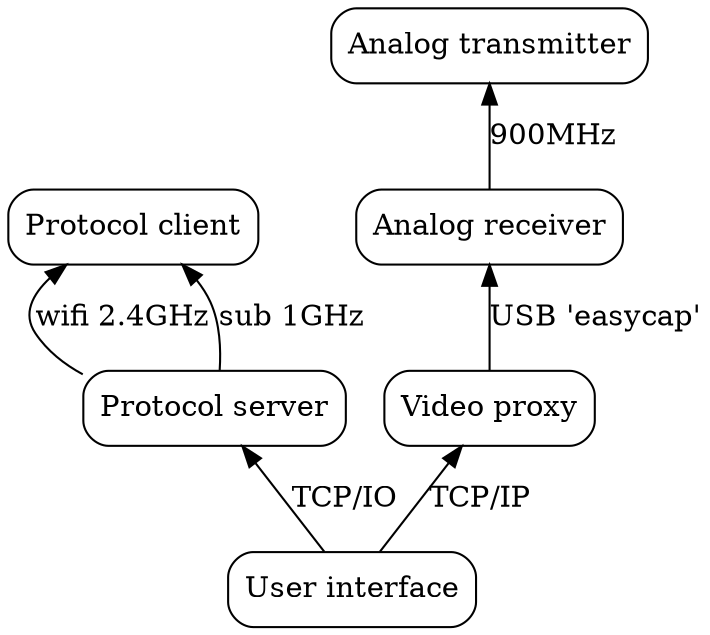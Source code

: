 digraph {
        #rankdir=RL;
        edge [dir=back];
        node [shape=box, style=rounded];

        subgraph Lazik {
                 subgraph main {
                          label = "Beaglebone";
                          client [label="Protocol client"];
                 }
                 transmitter [label="Analog transmitter"];
        }

        subgraph Groundstation {
                 label = "ground station";
                 server [label="Protocol server"];
                 ui [label="User interface"];
                 receiver [label="Analog receiver"];
                 videoproxy [label="Video proxy"];

                 receiver -> videoproxy [label="USB 'easycap'"];
                 videoproxy -> ui [label="TCP/IP"];
                 server -> ui [label="TCP/IO"];
        }

        client -> server [label="wifi 2.4GHz"];
        client -> server [label="sub 1GHz"];
        transmitter -> receiver [label="900MHz"];
}
